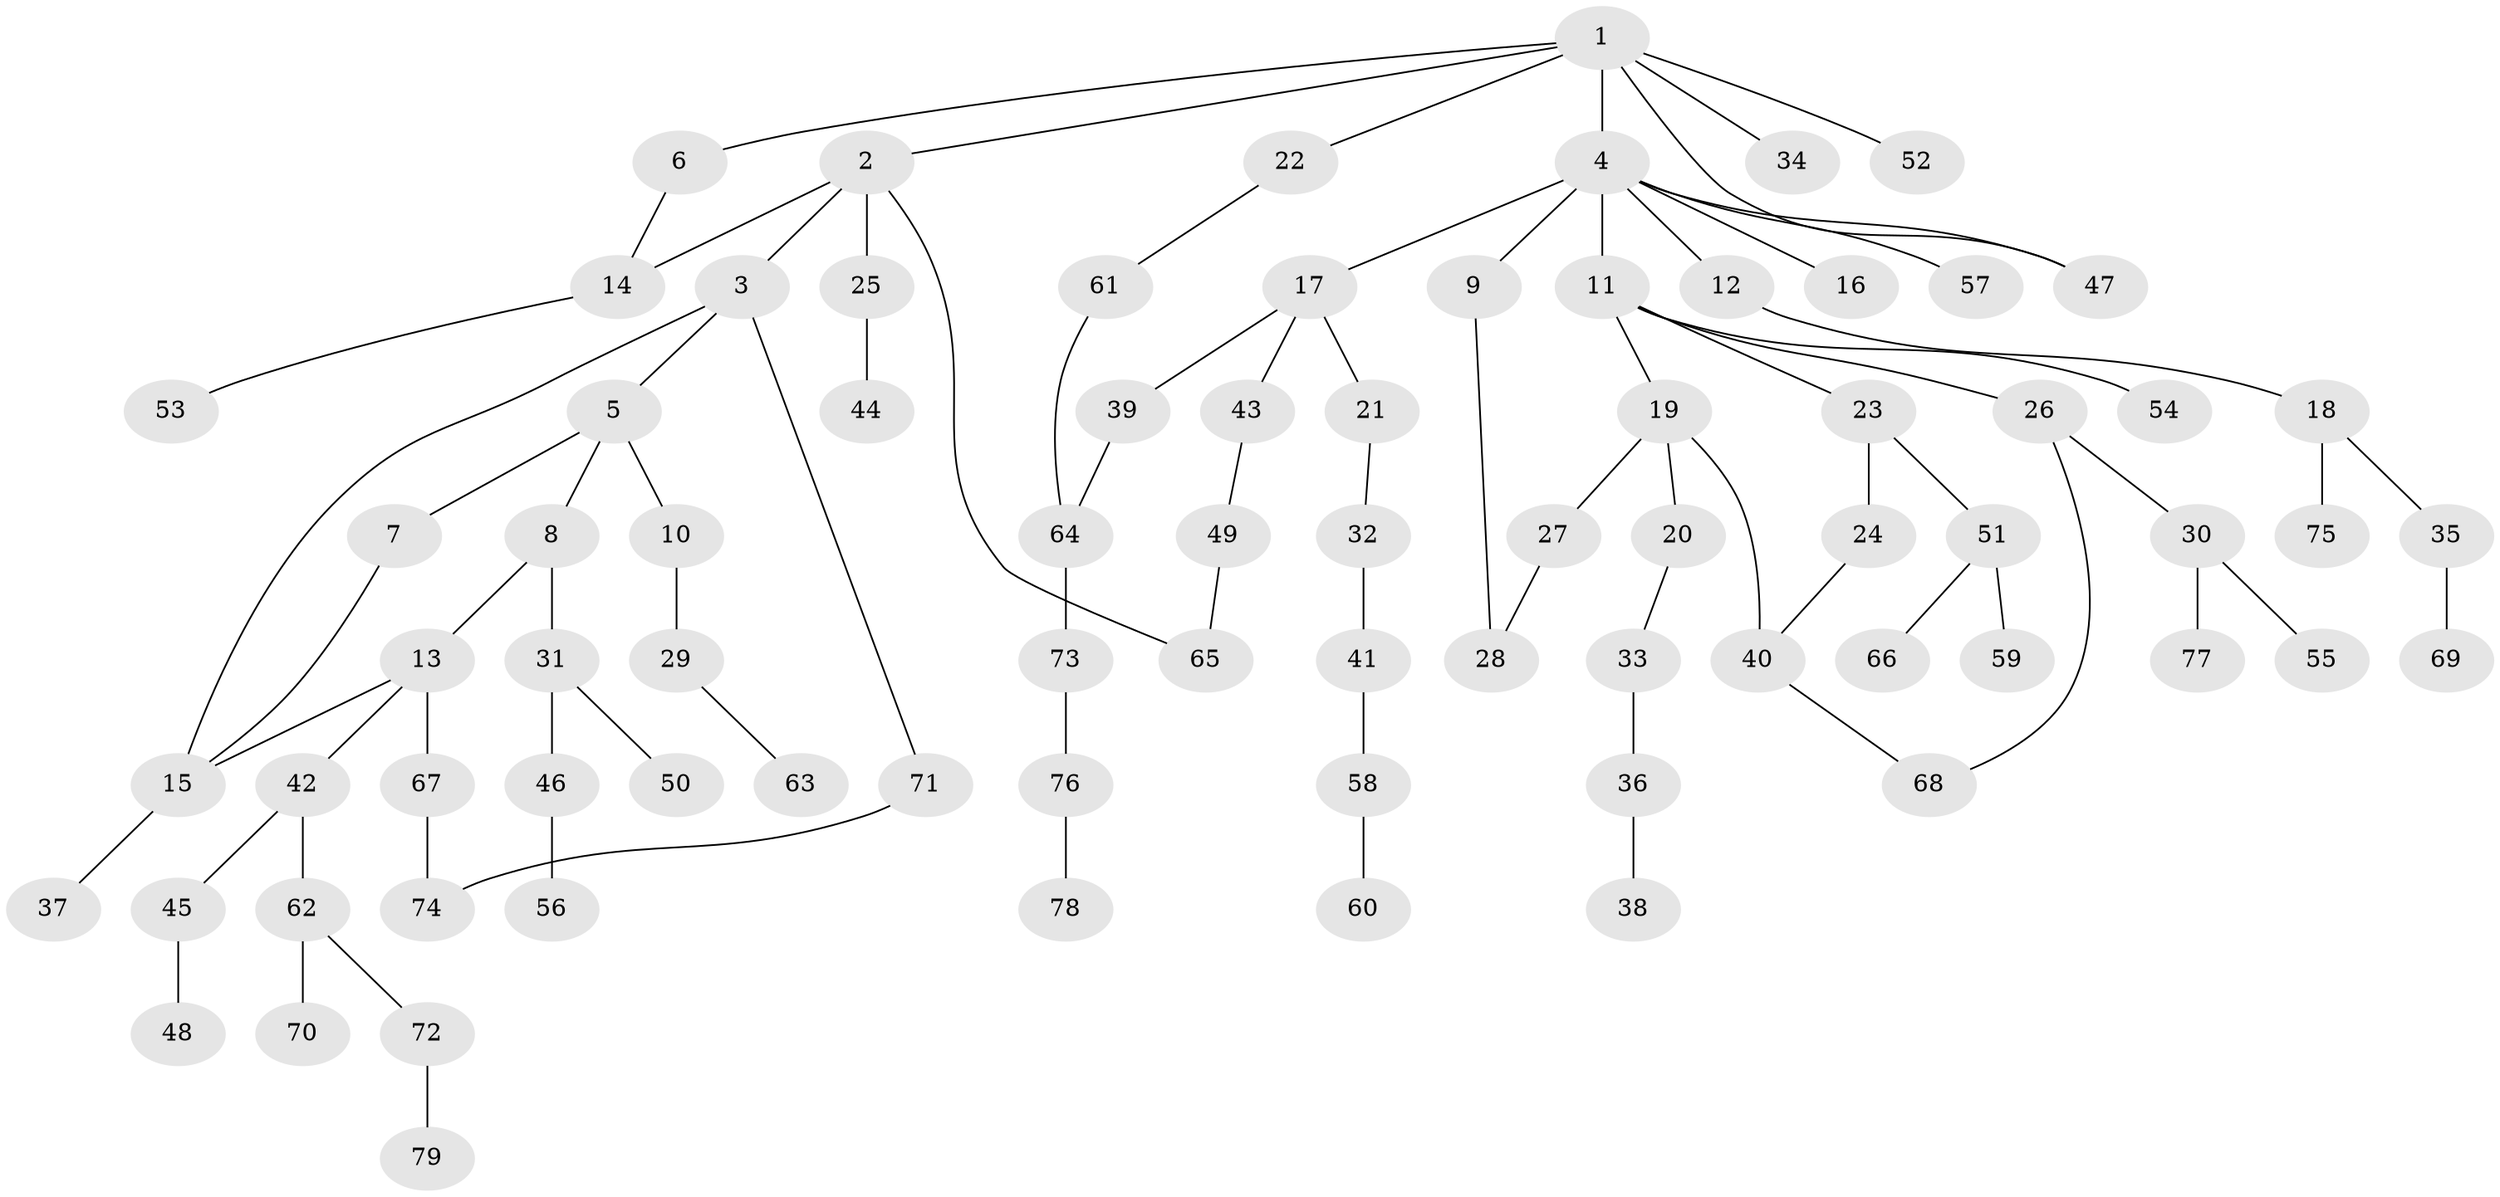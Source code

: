// original degree distribution, {7: 0.007633587786259542, 5: 0.03816793893129771, 8: 0.007633587786259542, 3: 0.1450381679389313, 4: 0.08396946564885496, 2: 0.3053435114503817, 6: 0.007633587786259542, 1: 0.40458015267175573}
// Generated by graph-tools (version 1.1) at 2025/49/03/04/25 22:49:05]
// undirected, 79 vertices, 88 edges
graph export_dot {
  node [color=gray90,style=filled];
  1;
  2;
  3;
  4;
  5;
  6;
  7;
  8;
  9;
  10;
  11;
  12;
  13;
  14;
  15;
  16;
  17;
  18;
  19;
  20;
  21;
  22;
  23;
  24;
  25;
  26;
  27;
  28;
  29;
  30;
  31;
  32;
  33;
  34;
  35;
  36;
  37;
  38;
  39;
  40;
  41;
  42;
  43;
  44;
  45;
  46;
  47;
  48;
  49;
  50;
  51;
  52;
  53;
  54;
  55;
  56;
  57;
  58;
  59;
  60;
  61;
  62;
  63;
  64;
  65;
  66;
  67;
  68;
  69;
  70;
  71;
  72;
  73;
  74;
  75;
  76;
  77;
  78;
  79;
  1 -- 2 [weight=1.0];
  1 -- 4 [weight=1.0];
  1 -- 6 [weight=1.0];
  1 -- 22 [weight=1.0];
  1 -- 34 [weight=1.0];
  1 -- 47 [weight=1.0];
  1 -- 52 [weight=1.0];
  2 -- 3 [weight=1.0];
  2 -- 14 [weight=1.0];
  2 -- 25 [weight=1.0];
  2 -- 65 [weight=1.0];
  3 -- 5 [weight=1.0];
  3 -- 15 [weight=1.0];
  3 -- 71 [weight=1.0];
  4 -- 9 [weight=1.0];
  4 -- 11 [weight=1.0];
  4 -- 12 [weight=1.0];
  4 -- 16 [weight=1.0];
  4 -- 17 [weight=1.0];
  4 -- 47 [weight=1.0];
  4 -- 57 [weight=1.0];
  5 -- 7 [weight=1.0];
  5 -- 8 [weight=1.0];
  5 -- 10 [weight=1.0];
  6 -- 14 [weight=1.0];
  7 -- 15 [weight=1.0];
  8 -- 13 [weight=1.0];
  8 -- 31 [weight=1.0];
  9 -- 28 [weight=1.0];
  10 -- 29 [weight=1.0];
  11 -- 19 [weight=1.0];
  11 -- 23 [weight=1.0];
  11 -- 26 [weight=1.0];
  11 -- 54 [weight=1.0];
  12 -- 18 [weight=1.0];
  13 -- 15 [weight=1.0];
  13 -- 42 [weight=1.0];
  13 -- 67 [weight=1.0];
  14 -- 53 [weight=1.0];
  15 -- 37 [weight=1.0];
  17 -- 21 [weight=1.0];
  17 -- 39 [weight=1.0];
  17 -- 43 [weight=1.0];
  18 -- 35 [weight=1.0];
  18 -- 75 [weight=1.0];
  19 -- 20 [weight=1.0];
  19 -- 27 [weight=1.0];
  19 -- 40 [weight=1.0];
  20 -- 33 [weight=1.0];
  21 -- 32 [weight=1.0];
  22 -- 61 [weight=1.0];
  23 -- 24 [weight=1.0];
  23 -- 51 [weight=1.0];
  24 -- 40 [weight=1.0];
  25 -- 44 [weight=1.0];
  26 -- 30 [weight=1.0];
  26 -- 68 [weight=1.0];
  27 -- 28 [weight=1.0];
  29 -- 63 [weight=1.0];
  30 -- 55 [weight=1.0];
  30 -- 77 [weight=1.0];
  31 -- 46 [weight=1.0];
  31 -- 50 [weight=1.0];
  32 -- 41 [weight=1.0];
  33 -- 36 [weight=1.0];
  35 -- 69 [weight=1.0];
  36 -- 38 [weight=1.0];
  39 -- 64 [weight=1.0];
  40 -- 68 [weight=1.0];
  41 -- 58 [weight=1.0];
  42 -- 45 [weight=1.0];
  42 -- 62 [weight=1.0];
  43 -- 49 [weight=1.0];
  45 -- 48 [weight=1.0];
  46 -- 56 [weight=1.0];
  49 -- 65 [weight=1.0];
  51 -- 59 [weight=1.0];
  51 -- 66 [weight=1.0];
  58 -- 60 [weight=1.0];
  61 -- 64 [weight=1.0];
  62 -- 70 [weight=1.0];
  62 -- 72 [weight=1.0];
  64 -- 73 [weight=1.0];
  67 -- 74 [weight=2.0];
  71 -- 74 [weight=1.0];
  72 -- 79 [weight=1.0];
  73 -- 76 [weight=1.0];
  76 -- 78 [weight=1.0];
}
